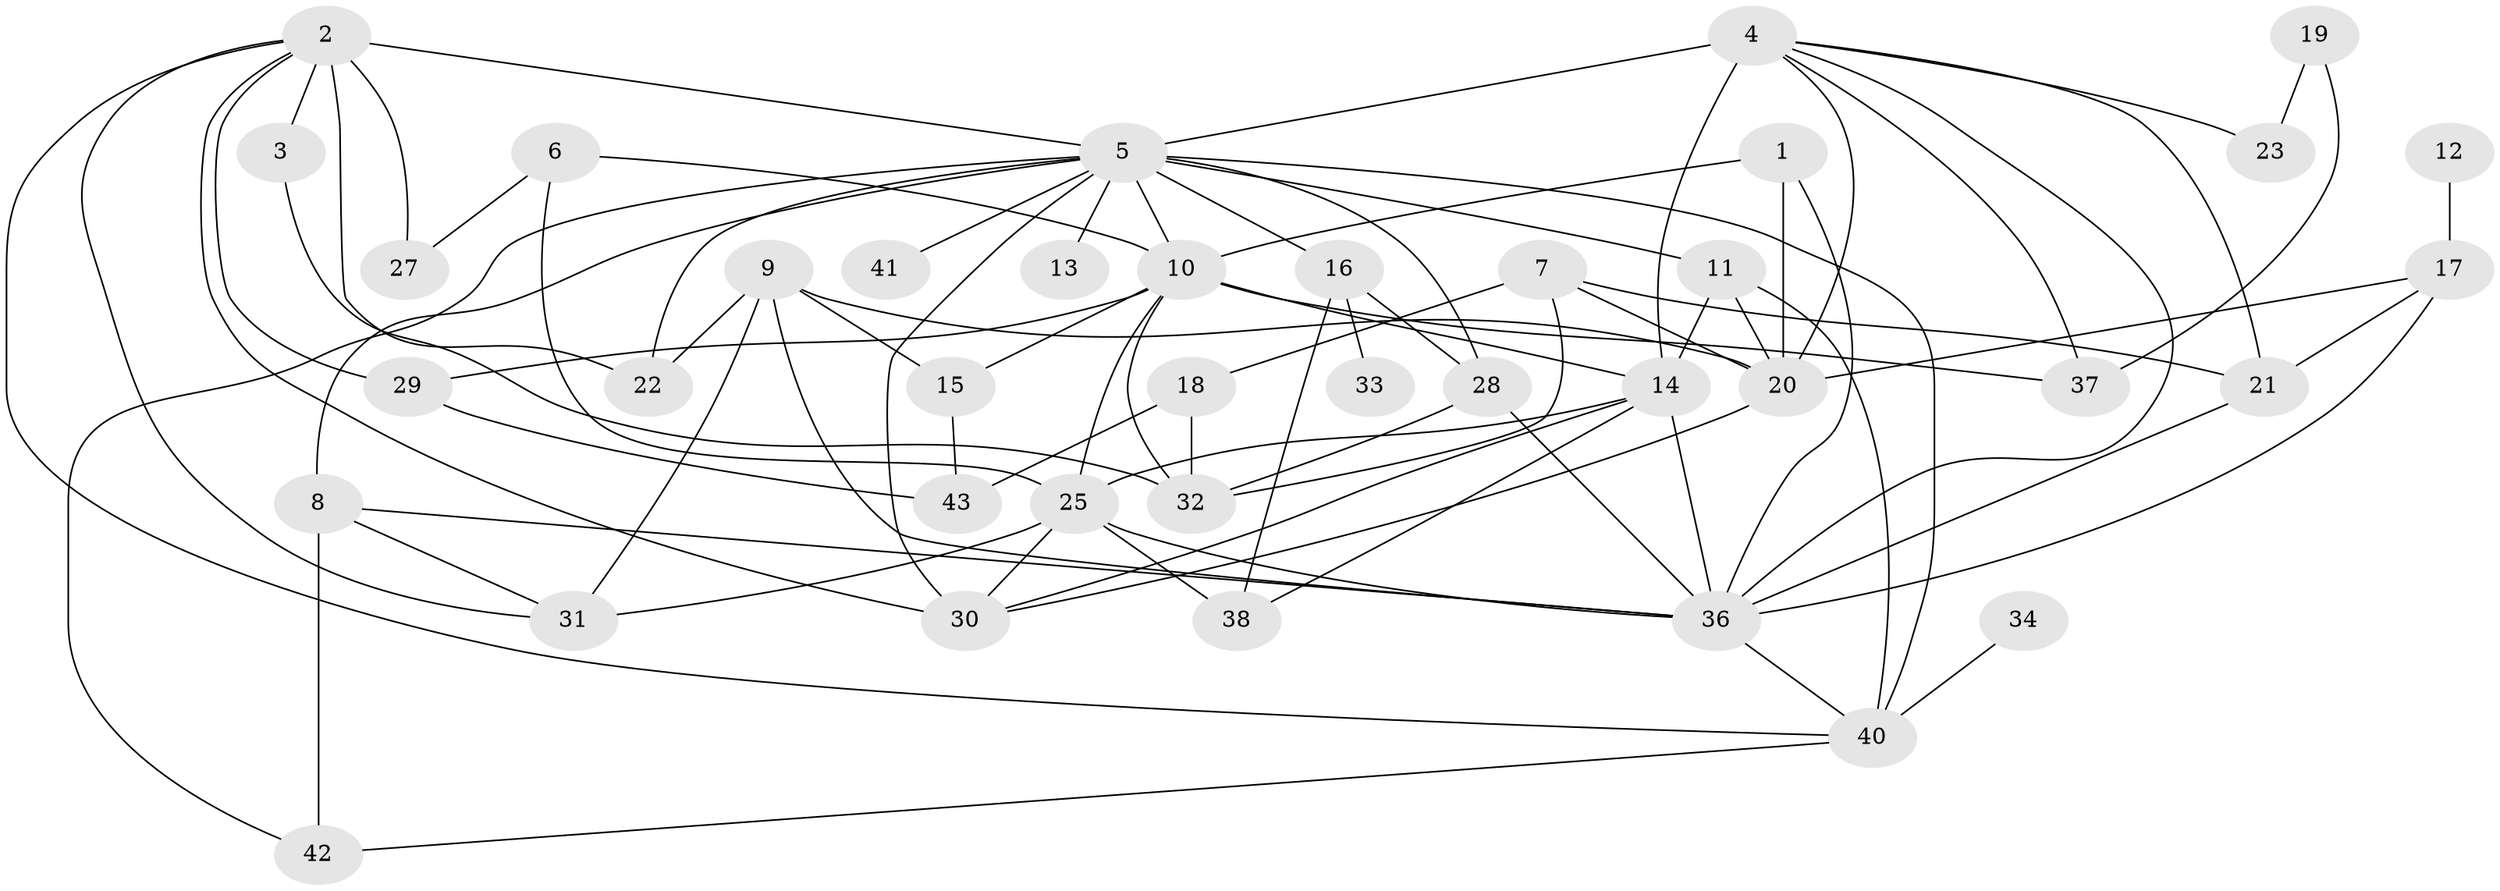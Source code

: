 // original degree distribution, {3: 0.18604651162790697, 2: 0.1744186046511628, 6: 0.10465116279069768, 5: 0.10465116279069768, 1: 0.19767441860465115, 4: 0.18604651162790697, 0: 0.023255813953488372, 7: 0.023255813953488372}
// Generated by graph-tools (version 1.1) at 2025/33/03/09/25 02:33:49]
// undirected, 39 vertices, 82 edges
graph export_dot {
graph [start="1"]
  node [color=gray90,style=filled];
  1;
  2;
  3;
  4;
  5;
  6;
  7;
  8;
  9;
  10;
  11;
  12;
  13;
  14;
  15;
  16;
  17;
  18;
  19;
  20;
  21;
  22;
  23;
  25;
  27;
  28;
  29;
  30;
  31;
  32;
  33;
  34;
  36;
  37;
  38;
  40;
  41;
  42;
  43;
  1 -- 10 [weight=1.0];
  1 -- 20 [weight=1.0];
  1 -- 36 [weight=1.0];
  2 -- 3 [weight=1.0];
  2 -- 5 [weight=2.0];
  2 -- 22 [weight=2.0];
  2 -- 27 [weight=1.0];
  2 -- 29 [weight=1.0];
  2 -- 30 [weight=1.0];
  2 -- 31 [weight=1.0];
  2 -- 40 [weight=1.0];
  3 -- 32 [weight=1.0];
  4 -- 5 [weight=4.0];
  4 -- 14 [weight=1.0];
  4 -- 20 [weight=1.0];
  4 -- 21 [weight=1.0];
  4 -- 23 [weight=1.0];
  4 -- 36 [weight=1.0];
  4 -- 37 [weight=1.0];
  5 -- 8 [weight=2.0];
  5 -- 10 [weight=2.0];
  5 -- 11 [weight=1.0];
  5 -- 13 [weight=1.0];
  5 -- 16 [weight=1.0];
  5 -- 22 [weight=1.0];
  5 -- 28 [weight=1.0];
  5 -- 30 [weight=2.0];
  5 -- 40 [weight=1.0];
  5 -- 41 [weight=1.0];
  5 -- 42 [weight=1.0];
  6 -- 10 [weight=1.0];
  6 -- 25 [weight=1.0];
  6 -- 27 [weight=1.0];
  7 -- 18 [weight=1.0];
  7 -- 20 [weight=1.0];
  7 -- 21 [weight=1.0];
  7 -- 32 [weight=1.0];
  8 -- 31 [weight=1.0];
  8 -- 36 [weight=1.0];
  8 -- 42 [weight=2.0];
  9 -- 15 [weight=1.0];
  9 -- 20 [weight=1.0];
  9 -- 22 [weight=1.0];
  9 -- 31 [weight=1.0];
  9 -- 36 [weight=1.0];
  10 -- 14 [weight=1.0];
  10 -- 15 [weight=1.0];
  10 -- 25 [weight=2.0];
  10 -- 29 [weight=1.0];
  10 -- 32 [weight=1.0];
  10 -- 37 [weight=1.0];
  11 -- 14 [weight=1.0];
  11 -- 20 [weight=1.0];
  11 -- 40 [weight=1.0];
  12 -- 17 [weight=1.0];
  14 -- 25 [weight=1.0];
  14 -- 30 [weight=1.0];
  14 -- 36 [weight=1.0];
  14 -- 38 [weight=1.0];
  15 -- 43 [weight=1.0];
  16 -- 28 [weight=1.0];
  16 -- 33 [weight=1.0];
  16 -- 38 [weight=1.0];
  17 -- 20 [weight=1.0];
  17 -- 21 [weight=1.0];
  17 -- 36 [weight=1.0];
  18 -- 32 [weight=1.0];
  18 -- 43 [weight=1.0];
  19 -- 23 [weight=1.0];
  19 -- 37 [weight=1.0];
  20 -- 30 [weight=1.0];
  21 -- 36 [weight=1.0];
  25 -- 30 [weight=1.0];
  25 -- 31 [weight=1.0];
  25 -- 36 [weight=1.0];
  25 -- 38 [weight=2.0];
  28 -- 32 [weight=1.0];
  28 -- 36 [weight=1.0];
  29 -- 43 [weight=1.0];
  34 -- 40 [weight=2.0];
  36 -- 40 [weight=1.0];
  40 -- 42 [weight=1.0];
}
